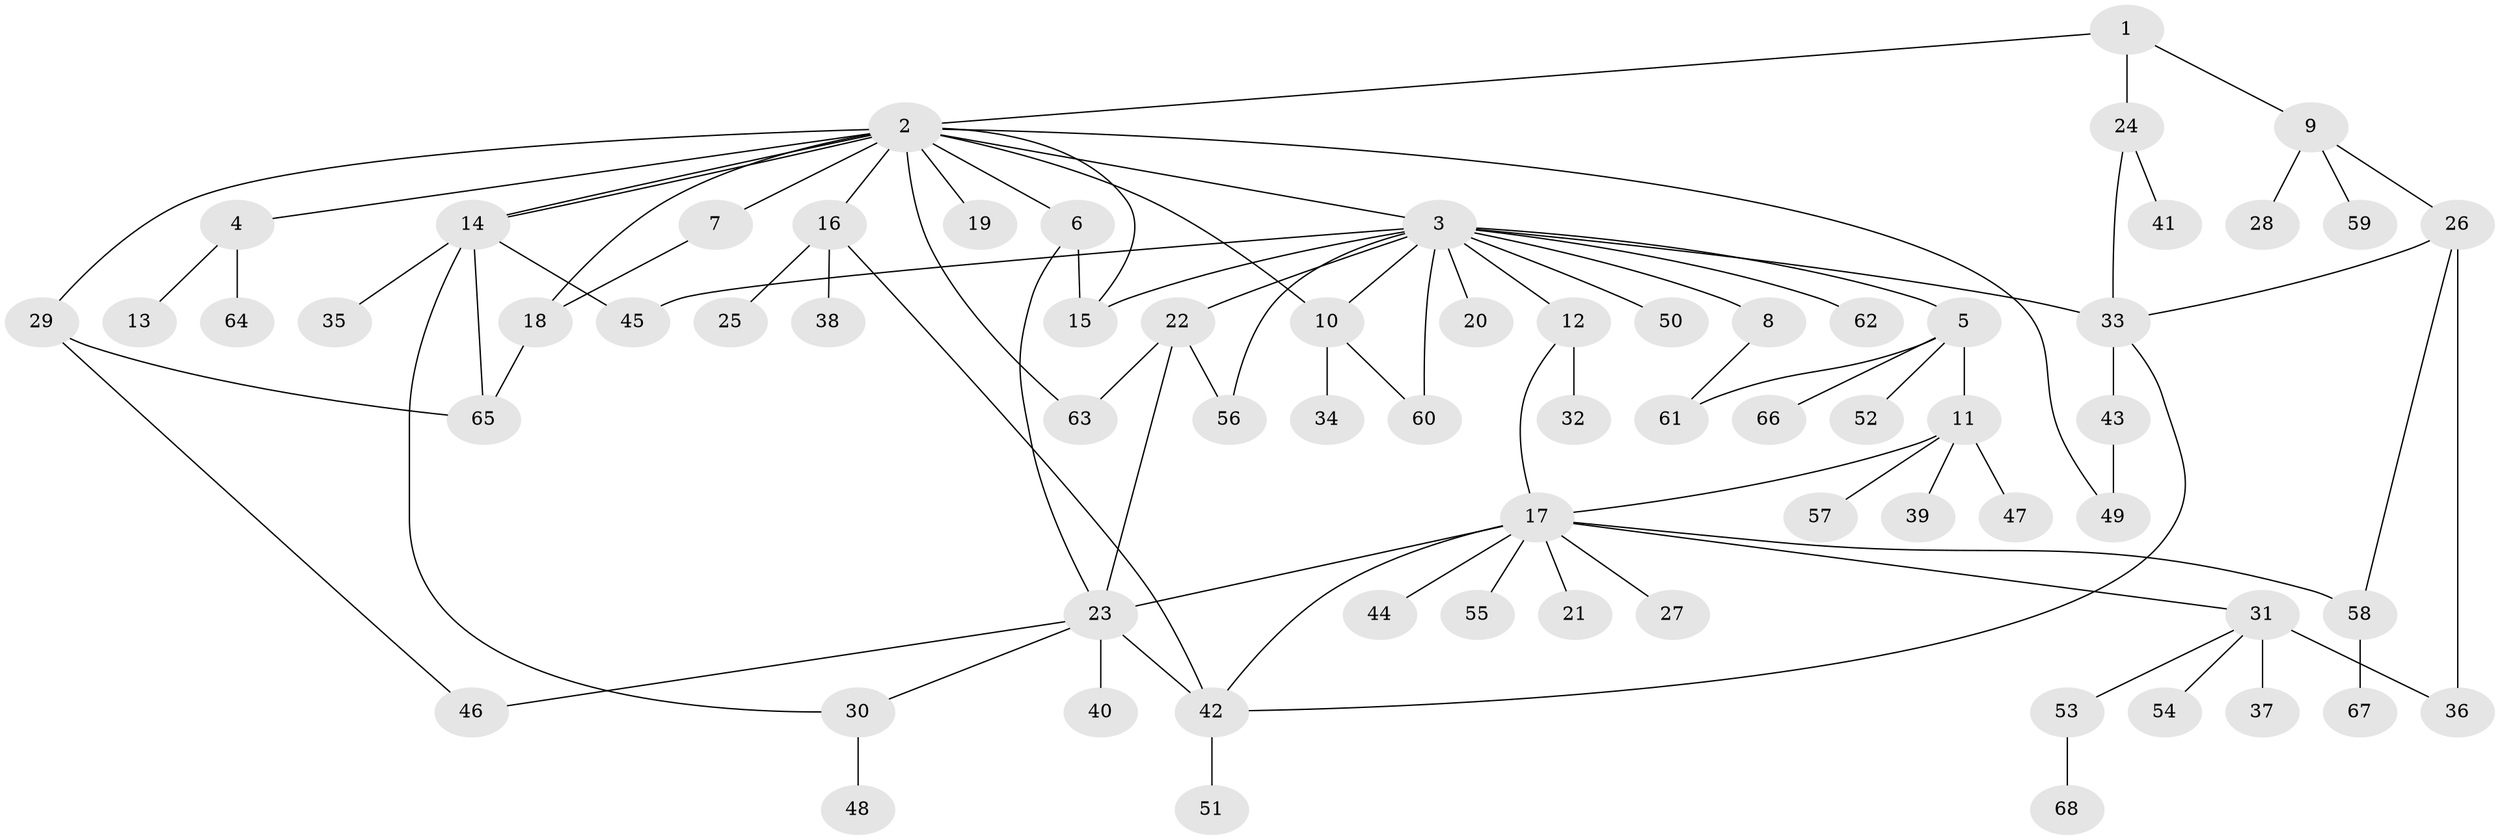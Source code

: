 // Generated by graph-tools (version 1.1) at 2025/47/03/09/25 04:47:54]
// undirected, 68 vertices, 92 edges
graph export_dot {
graph [start="1"]
  node [color=gray90,style=filled];
  1;
  2;
  3;
  4;
  5;
  6;
  7;
  8;
  9;
  10;
  11;
  12;
  13;
  14;
  15;
  16;
  17;
  18;
  19;
  20;
  21;
  22;
  23;
  24;
  25;
  26;
  27;
  28;
  29;
  30;
  31;
  32;
  33;
  34;
  35;
  36;
  37;
  38;
  39;
  40;
  41;
  42;
  43;
  44;
  45;
  46;
  47;
  48;
  49;
  50;
  51;
  52;
  53;
  54;
  55;
  56;
  57;
  58;
  59;
  60;
  61;
  62;
  63;
  64;
  65;
  66;
  67;
  68;
  1 -- 2;
  1 -- 9;
  1 -- 24;
  2 -- 3;
  2 -- 4;
  2 -- 6;
  2 -- 7;
  2 -- 10;
  2 -- 14;
  2 -- 14;
  2 -- 15;
  2 -- 16;
  2 -- 18;
  2 -- 19;
  2 -- 29;
  2 -- 49;
  2 -- 63;
  3 -- 5;
  3 -- 8;
  3 -- 10;
  3 -- 12;
  3 -- 15;
  3 -- 20;
  3 -- 22;
  3 -- 33;
  3 -- 45;
  3 -- 50;
  3 -- 56;
  3 -- 60;
  3 -- 62;
  4 -- 13;
  4 -- 64;
  5 -- 11;
  5 -- 52;
  5 -- 61;
  5 -- 66;
  6 -- 15;
  6 -- 23;
  7 -- 18;
  8 -- 61;
  9 -- 26;
  9 -- 28;
  9 -- 59;
  10 -- 34;
  10 -- 60;
  11 -- 17;
  11 -- 39;
  11 -- 47;
  11 -- 57;
  12 -- 17;
  12 -- 32;
  14 -- 30;
  14 -- 35;
  14 -- 45;
  14 -- 65;
  16 -- 25;
  16 -- 38;
  16 -- 42;
  17 -- 21;
  17 -- 23;
  17 -- 27;
  17 -- 31;
  17 -- 42;
  17 -- 44;
  17 -- 55;
  17 -- 58;
  18 -- 65;
  22 -- 23;
  22 -- 56;
  22 -- 63;
  23 -- 30;
  23 -- 40;
  23 -- 42;
  23 -- 46;
  24 -- 33;
  24 -- 41;
  26 -- 33;
  26 -- 36;
  26 -- 58;
  29 -- 46;
  29 -- 65;
  30 -- 48;
  31 -- 36;
  31 -- 37;
  31 -- 53;
  31 -- 54;
  33 -- 42;
  33 -- 43;
  42 -- 51;
  43 -- 49;
  53 -- 68;
  58 -- 67;
}
